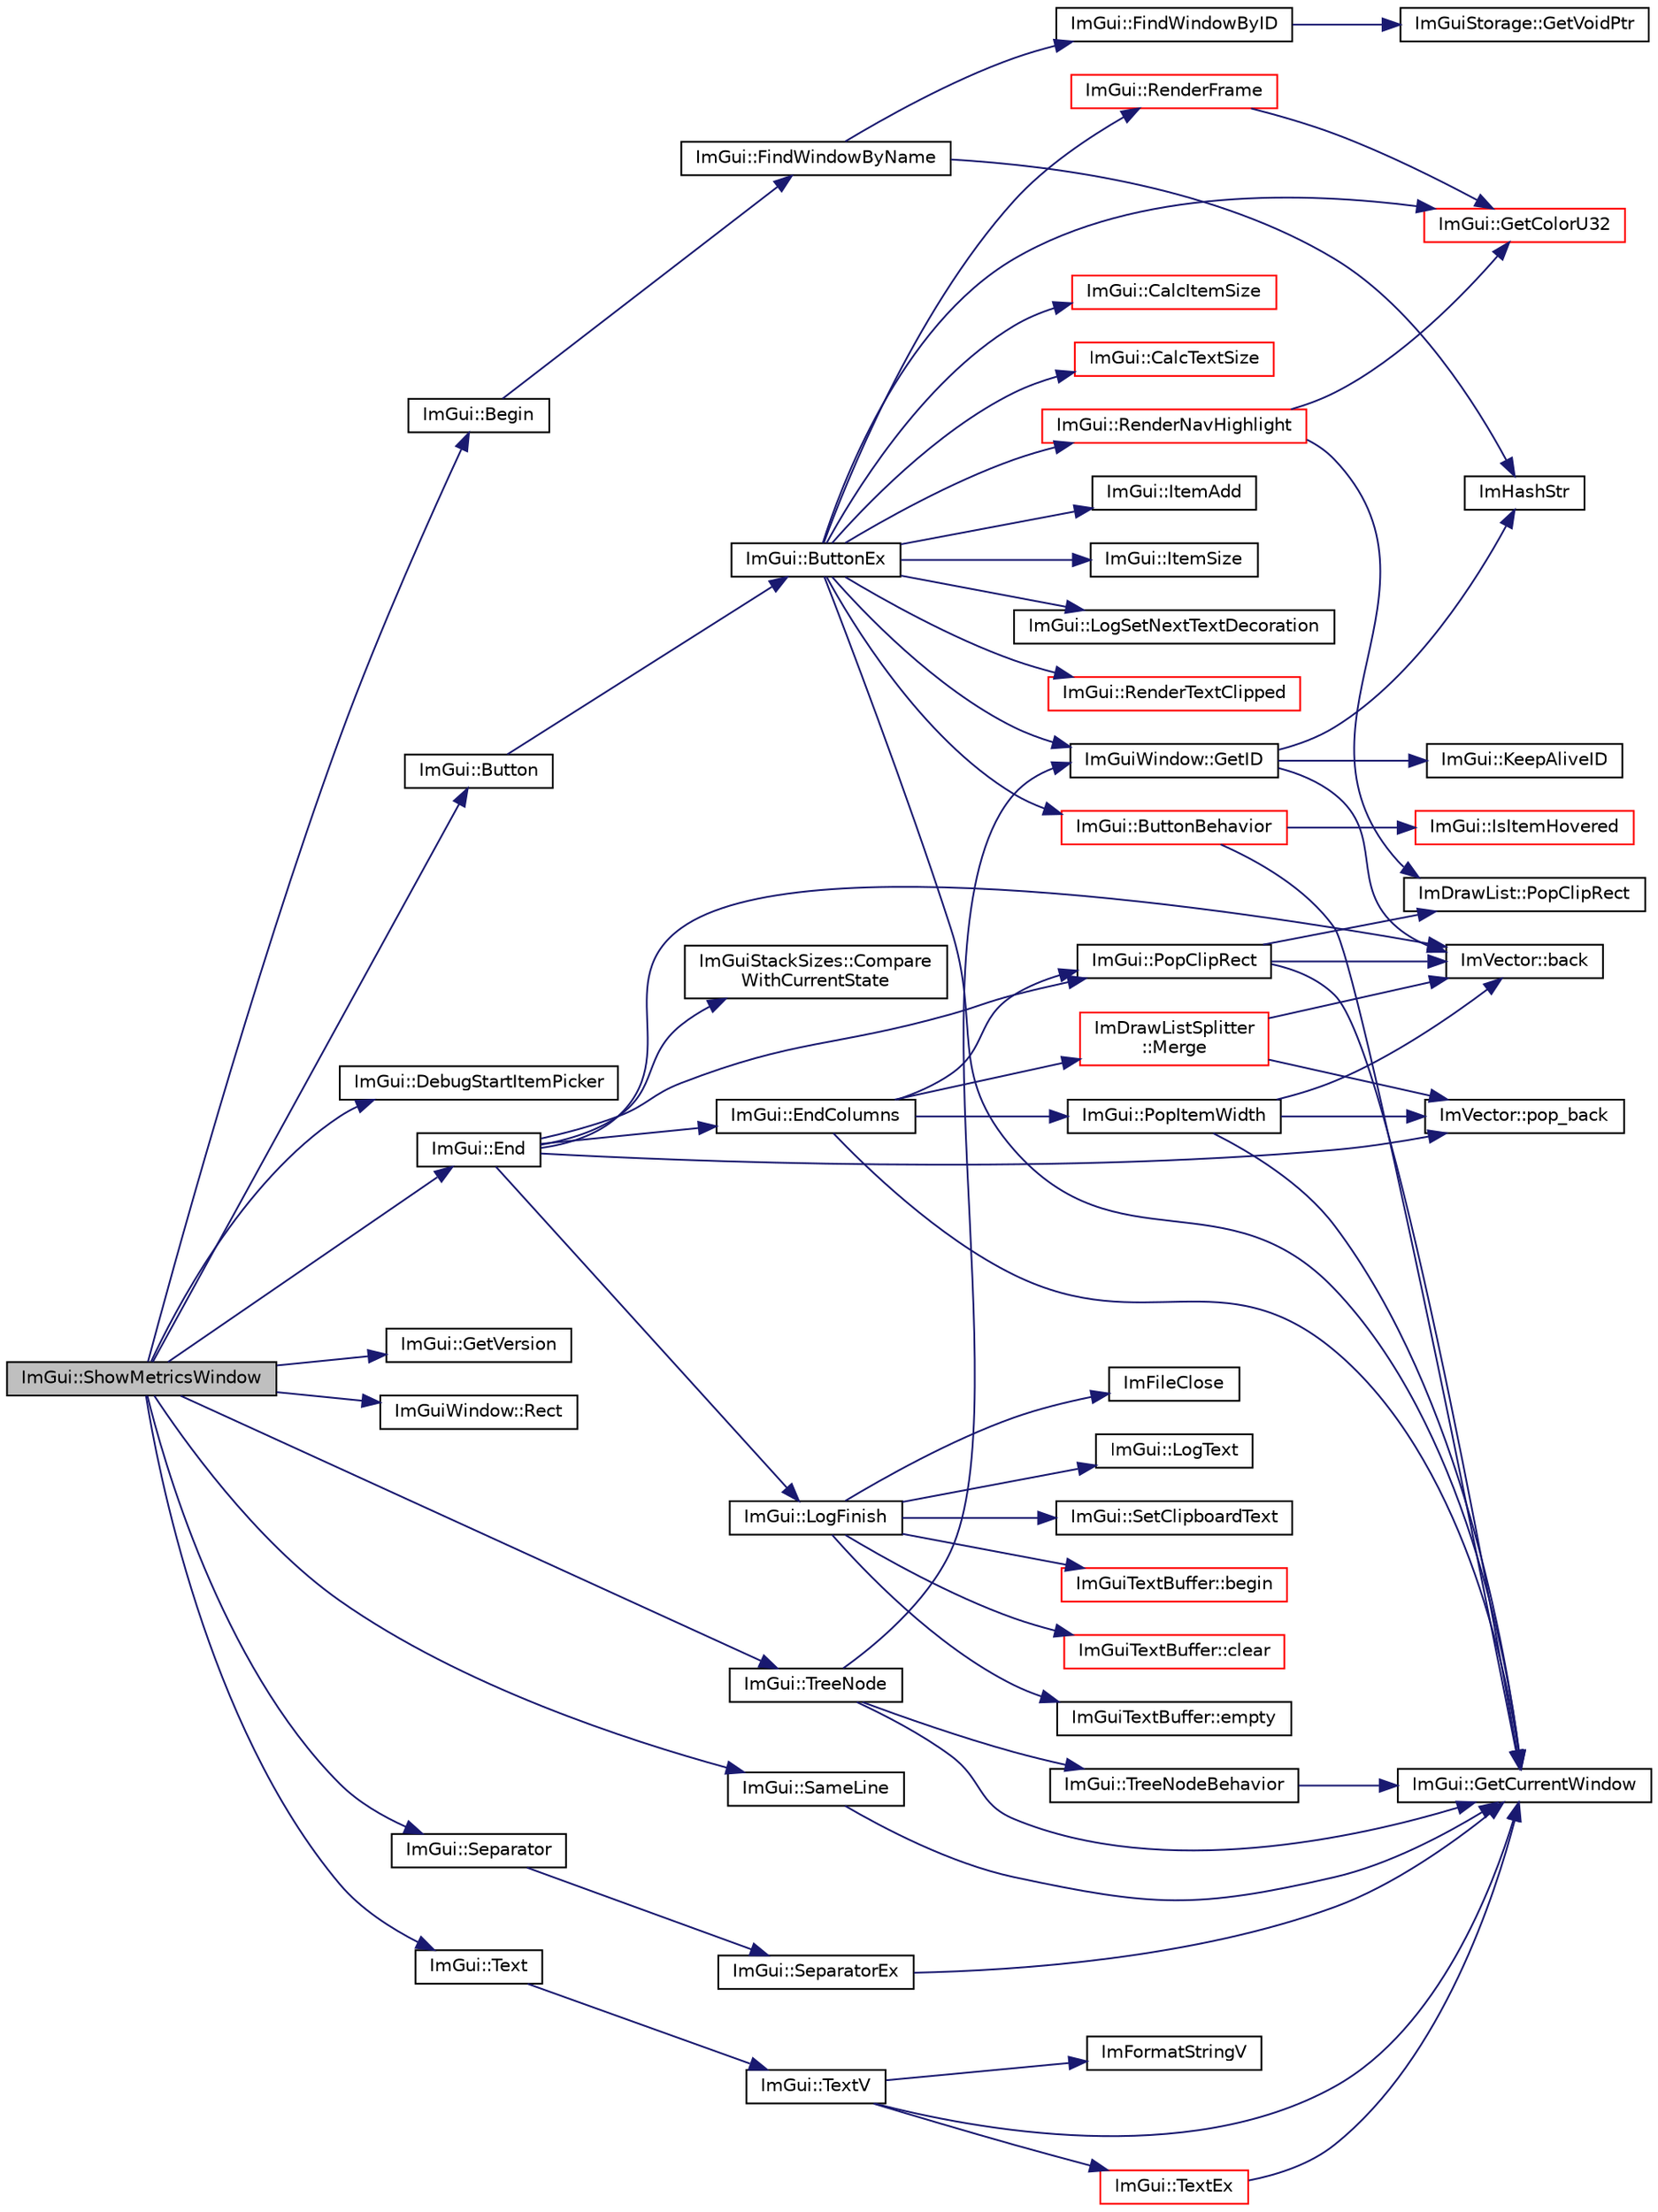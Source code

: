 digraph "ImGui::ShowMetricsWindow"
{
 // LATEX_PDF_SIZE
  edge [fontname="Helvetica",fontsize="10",labelfontname="Helvetica",labelfontsize="10"];
  node [fontname="Helvetica",fontsize="10",shape=record];
  rankdir="LR";
  Node1 [label="ImGui::ShowMetricsWindow",height=0.2,width=0.4,color="black", fillcolor="grey75", style="filled", fontcolor="black",tooltip=" "];
  Node1 -> Node2 [color="midnightblue",fontsize="10",style="solid"];
  Node2 [label="ImGui::Begin",height=0.2,width=0.4,color="black", fillcolor="white", style="filled",URL="$namespace_im_gui.html#a581e58db0bc930bafa4a5d23093a2b99",tooltip=" "];
  Node2 -> Node3 [color="midnightblue",fontsize="10",style="solid"];
  Node3 [label="ImGui::FindWindowByName",height=0.2,width=0.4,color="black", fillcolor="white", style="filled",URL="$namespace_im_gui.html#abca25f22c02e73d5eb2e9c72c4557813",tooltip=" "];
  Node3 -> Node4 [color="midnightblue",fontsize="10",style="solid"];
  Node4 [label="ImGui::FindWindowByID",height=0.2,width=0.4,color="black", fillcolor="white", style="filled",URL="$namespace_im_gui.html#a82204d8800dc3a072ddbcbd2aecc48ac",tooltip=" "];
  Node4 -> Node5 [color="midnightblue",fontsize="10",style="solid"];
  Node5 [label="ImGuiStorage::GetVoidPtr",height=0.2,width=0.4,color="black", fillcolor="white", style="filled",URL="$struct_im_gui_storage.html#aaf87a98ede89da09113b0189f6d878ca",tooltip=" "];
  Node3 -> Node6 [color="midnightblue",fontsize="10",style="solid"];
  Node6 [label="ImHashStr",height=0.2,width=0.4,color="black", fillcolor="white", style="filled",URL="$imgui_8cpp.html#acd1b12694d0365b516bf7373f182eeee",tooltip=" "];
  Node1 -> Node7 [color="midnightblue",fontsize="10",style="solid"];
  Node7 [label="ImGui::Button",height=0.2,width=0.4,color="black", fillcolor="white", style="filled",URL="$namespace_im_gui.html#a38094c568ce398db5a3abb9d3ac92030",tooltip=" "];
  Node7 -> Node8 [color="midnightblue",fontsize="10",style="solid"];
  Node8 [label="ImGui::ButtonEx",height=0.2,width=0.4,color="black", fillcolor="white", style="filled",URL="$namespace_im_gui.html#ae479220c66b039874c6e4c9e9b22849f",tooltip=" "];
  Node8 -> Node9 [color="midnightblue",fontsize="10",style="solid"];
  Node9 [label="ImGui::ButtonBehavior",height=0.2,width=0.4,color="red", fillcolor="white", style="filled",URL="$namespace_im_gui.html#a65a4f18b1bc8ce0f351687922089f374",tooltip=" "];
  Node9 -> Node10 [color="midnightblue",fontsize="10",style="solid"];
  Node10 [label="ImGui::GetCurrentWindow",height=0.2,width=0.4,color="black", fillcolor="white", style="filled",URL="$namespace_im_gui.html#a7ceba68eca2b09fb6bf1ad88037e6203",tooltip=" "];
  Node9 -> Node11 [color="midnightblue",fontsize="10",style="solid"];
  Node11 [label="ImGui::IsItemHovered",height=0.2,width=0.4,color="red", fillcolor="white", style="filled",URL="$namespace_im_gui.html#ac9a400eff3a9561d95e80486c52a660b",tooltip=" "];
  Node8 -> Node18 [color="midnightblue",fontsize="10",style="solid"];
  Node18 [label="ImGui::CalcItemSize",height=0.2,width=0.4,color="red", fillcolor="white", style="filled",URL="$namespace_im_gui.html#acaef0497f7982dd98bf215e50129cd9b",tooltip=" "];
  Node8 -> Node20 [color="midnightblue",fontsize="10",style="solid"];
  Node20 [label="ImGui::CalcTextSize",height=0.2,width=0.4,color="red", fillcolor="white", style="filled",URL="$namespace_im_gui.html#a848b9db6cc4a186751c0ecebcaadc33b",tooltip=" "];
  Node8 -> Node23 [color="midnightblue",fontsize="10",style="solid"];
  Node23 [label="ImGui::GetColorU32",height=0.2,width=0.4,color="red", fillcolor="white", style="filled",URL="$namespace_im_gui.html#a0de2d9bd347d9866511eb8d014e62556",tooltip=" "];
  Node8 -> Node10 [color="midnightblue",fontsize="10",style="solid"];
  Node8 -> Node25 [color="midnightblue",fontsize="10",style="solid"];
  Node25 [label="ImGuiWindow::GetID",height=0.2,width=0.4,color="black", fillcolor="white", style="filled",URL="$struct_im_gui_window.html#a66400a63bc0b54d7d29e08d1b1b1a42b",tooltip=" "];
  Node25 -> Node26 [color="midnightblue",fontsize="10",style="solid"];
  Node26 [label="ImVector::back",height=0.2,width=0.4,color="black", fillcolor="white", style="filled",URL="$struct_im_vector.html#a6da15f3c402099ed57078835ab942f8e",tooltip=" "];
  Node25 -> Node6 [color="midnightblue",fontsize="10",style="solid"];
  Node25 -> Node27 [color="midnightblue",fontsize="10",style="solid"];
  Node27 [label="ImGui::KeepAliveID",height=0.2,width=0.4,color="black", fillcolor="white", style="filled",URL="$namespace_im_gui.html#a85a245c78a9f7c351636bdad6e60c488",tooltip=" "];
  Node8 -> Node28 [color="midnightblue",fontsize="10",style="solid"];
  Node28 [label="ImGui::ItemAdd",height=0.2,width=0.4,color="black", fillcolor="white", style="filled",URL="$namespace_im_gui.html#a03440eafb6ce299fcb92b2d2cda147a5",tooltip=" "];
  Node8 -> Node29 [color="midnightblue",fontsize="10",style="solid"];
  Node29 [label="ImGui::ItemSize",height=0.2,width=0.4,color="black", fillcolor="white", style="filled",URL="$namespace_im_gui.html#aeeb1ec6ae6548173dbf813e7df538c48",tooltip=" "];
  Node8 -> Node30 [color="midnightblue",fontsize="10",style="solid"];
  Node30 [label="ImGui::LogSetNextTextDecoration",height=0.2,width=0.4,color="black", fillcolor="white", style="filled",URL="$namespace_im_gui.html#a66bc1e61bff5f2170bcd2d7d071eaa22",tooltip=" "];
  Node8 -> Node31 [color="midnightblue",fontsize="10",style="solid"];
  Node31 [label="ImGui::RenderFrame",height=0.2,width=0.4,color="red", fillcolor="white", style="filled",URL="$namespace_im_gui.html#a621ba649568ede3939d4f10d83b86d04",tooltip=" "];
  Node31 -> Node23 [color="midnightblue",fontsize="10",style="solid"];
  Node8 -> Node34 [color="midnightblue",fontsize="10",style="solid"];
  Node34 [label="ImGui::RenderNavHighlight",height=0.2,width=0.4,color="red", fillcolor="white", style="filled",URL="$namespace_im_gui.html#afc84af0481214603f058b6ee31d20855",tooltip=" "];
  Node34 -> Node23 [color="midnightblue",fontsize="10",style="solid"];
  Node34 -> Node35 [color="midnightblue",fontsize="10",style="solid"];
  Node35 [label="ImDrawList::PopClipRect",height=0.2,width=0.4,color="black", fillcolor="white", style="filled",URL="$struct_im_draw_list.html#a44f40c59ca755f559020f5a7fa81103a",tooltip=" "];
  Node8 -> Node37 [color="midnightblue",fontsize="10",style="solid"];
  Node37 [label="ImGui::RenderTextClipped",height=0.2,width=0.4,color="red", fillcolor="white", style="filled",URL="$namespace_im_gui.html#ab362eafae794c7364a6b96ea06f38eb9",tooltip=" "];
  Node1 -> Node42 [color="midnightblue",fontsize="10",style="solid"];
  Node42 [label="ImGui::DebugStartItemPicker",height=0.2,width=0.4,color="black", fillcolor="white", style="filled",URL="$namespace_im_gui.html#abb29f1f359c62a224ad5320734035e05",tooltip=" "];
  Node1 -> Node43 [color="midnightblue",fontsize="10",style="solid"];
  Node43 [label="ImGui::End",height=0.2,width=0.4,color="black", fillcolor="white", style="filled",URL="$namespace_im_gui.html#a5479d93794a004c67ceb6d13f37c8254",tooltip=" "];
  Node43 -> Node26 [color="midnightblue",fontsize="10",style="solid"];
  Node43 -> Node44 [color="midnightblue",fontsize="10",style="solid"];
  Node44 [label="ImGuiStackSizes::Compare\lWithCurrentState",height=0.2,width=0.4,color="black", fillcolor="white", style="filled",URL="$struct_im_gui_stack_sizes.html#aff8cf412bfbdf0a936cae963c25fac55",tooltip=" "];
  Node43 -> Node45 [color="midnightblue",fontsize="10",style="solid"];
  Node45 [label="ImGui::EndColumns",height=0.2,width=0.4,color="black", fillcolor="white", style="filled",URL="$namespace_im_gui.html#af93bed3bce5475fe4d525d744f16aa20",tooltip=" "];
  Node45 -> Node10 [color="midnightblue",fontsize="10",style="solid"];
  Node45 -> Node46 [color="midnightblue",fontsize="10",style="solid"];
  Node46 [label="ImDrawListSplitter\l::Merge",height=0.2,width=0.4,color="red", fillcolor="white", style="filled",URL="$struct_im_draw_list_splitter.html#af3fc4bad2abca9e481d476d1877ba5be",tooltip=" "];
  Node46 -> Node26 [color="midnightblue",fontsize="10",style="solid"];
  Node46 -> Node50 [color="midnightblue",fontsize="10",style="solid"];
  Node50 [label="ImVector::pop_back",height=0.2,width=0.4,color="black", fillcolor="white", style="filled",URL="$struct_im_vector.html#a3db7ce62d3c429effdb893fbf7148c1c",tooltip=" "];
  Node45 -> Node52 [color="midnightblue",fontsize="10",style="solid"];
  Node52 [label="ImGui::PopClipRect",height=0.2,width=0.4,color="black", fillcolor="white", style="filled",URL="$namespace_im_gui.html#aef1c8a6e5a3c70cb10d03d2a2a66dfd8",tooltip=" "];
  Node52 -> Node26 [color="midnightblue",fontsize="10",style="solid"];
  Node52 -> Node10 [color="midnightblue",fontsize="10",style="solid"];
  Node52 -> Node35 [color="midnightblue",fontsize="10",style="solid"];
  Node45 -> Node53 [color="midnightblue",fontsize="10",style="solid"];
  Node53 [label="ImGui::PopItemWidth",height=0.2,width=0.4,color="black", fillcolor="white", style="filled",URL="$namespace_im_gui.html#ad29a3fc0cb5dfc7f9fc7224512ce90bf",tooltip=" "];
  Node53 -> Node26 [color="midnightblue",fontsize="10",style="solid"];
  Node53 -> Node10 [color="midnightblue",fontsize="10",style="solid"];
  Node53 -> Node50 [color="midnightblue",fontsize="10",style="solid"];
  Node43 -> Node54 [color="midnightblue",fontsize="10",style="solid"];
  Node54 [label="ImGui::LogFinish",height=0.2,width=0.4,color="black", fillcolor="white", style="filled",URL="$namespace_im_gui.html#a2ebcd048d1ca025fb972e1c2e920e3f3",tooltip=" "];
  Node54 -> Node55 [color="midnightblue",fontsize="10",style="solid"];
  Node55 [label="ImGuiTextBuffer::begin",height=0.2,width=0.4,color="red", fillcolor="white", style="filled",URL="$struct_im_gui_text_buffer.html#aab6d83c6b9a8061287a4cb6135c1cab4",tooltip=" "];
  Node54 -> Node57 [color="midnightblue",fontsize="10",style="solid"];
  Node57 [label="ImGuiTextBuffer::clear",height=0.2,width=0.4,color="red", fillcolor="white", style="filled",URL="$struct_im_gui_text_buffer.html#a9e4edc9f950bc9e35d5c3b3071dbc0df",tooltip=" "];
  Node54 -> Node59 [color="midnightblue",fontsize="10",style="solid"];
  Node59 [label="ImGuiTextBuffer::empty",height=0.2,width=0.4,color="black", fillcolor="white", style="filled",URL="$struct_im_gui_text_buffer.html#affd606443a661cd0fcce0d381bc8cf98",tooltip=" "];
  Node54 -> Node60 [color="midnightblue",fontsize="10",style="solid"];
  Node60 [label="ImFileClose",height=0.2,width=0.4,color="black", fillcolor="white", style="filled",URL="$imgui_8cpp.html#ac4a6194720e9d693bc9d34e97d9465aa",tooltip=" "];
  Node54 -> Node40 [color="midnightblue",fontsize="10",style="solid"];
  Node40 [label="ImGui::LogText",height=0.2,width=0.4,color="black", fillcolor="white", style="filled",URL="$namespace_im_gui.html#aa548475d8f771ab6524d73d900a41198",tooltip=" "];
  Node54 -> Node61 [color="midnightblue",fontsize="10",style="solid"];
  Node61 [label="ImGui::SetClipboardText",height=0.2,width=0.4,color="black", fillcolor="white", style="filled",URL="$namespace_im_gui.html#aa4824a1b351c063b4aff9b9f4fb5fd4d",tooltip=" "];
  Node43 -> Node50 [color="midnightblue",fontsize="10",style="solid"];
  Node43 -> Node52 [color="midnightblue",fontsize="10",style="solid"];
  Node1 -> Node62 [color="midnightblue",fontsize="10",style="solid"];
  Node62 [label="ImGui::GetVersion",height=0.2,width=0.4,color="black", fillcolor="white", style="filled",URL="$namespace_im_gui.html#a6488c3cfa6331c8a1e93769e580ce020",tooltip=" "];
  Node1 -> Node63 [color="midnightblue",fontsize="10",style="solid"];
  Node63 [label="ImGuiWindow::Rect",height=0.2,width=0.4,color="black", fillcolor="white", style="filled",URL="$struct_im_gui_window.html#a147da28bf5d167cbe0a363c4a578dea1",tooltip=" "];
  Node1 -> Node64 [color="midnightblue",fontsize="10",style="solid"];
  Node64 [label="ImGui::SameLine",height=0.2,width=0.4,color="black", fillcolor="white", style="filled",URL="$namespace_im_gui.html#a2991c91e94f3b77a0c3411f4f3aa348e",tooltip=" "];
  Node64 -> Node10 [color="midnightblue",fontsize="10",style="solid"];
  Node1 -> Node65 [color="midnightblue",fontsize="10",style="solid"];
  Node65 [label="ImGui::Separator",height=0.2,width=0.4,color="black", fillcolor="white", style="filled",URL="$namespace_im_gui.html#a191123597a5084d003c8beac7eeb029e",tooltip=" "];
  Node65 -> Node66 [color="midnightblue",fontsize="10",style="solid"];
  Node66 [label="ImGui::SeparatorEx",height=0.2,width=0.4,color="black", fillcolor="white", style="filled",URL="$namespace_im_gui.html#ae997d49ef4c09fb4934befb88c3c94c2",tooltip=" "];
  Node66 -> Node10 [color="midnightblue",fontsize="10",style="solid"];
  Node1 -> Node67 [color="midnightblue",fontsize="10",style="solid"];
  Node67 [label="ImGui::Text",height=0.2,width=0.4,color="black", fillcolor="white", style="filled",URL="$namespace_im_gui.html#a9e7b83611fe441d54fad2effb4bf4965",tooltip=" "];
  Node67 -> Node68 [color="midnightblue",fontsize="10",style="solid"];
  Node68 [label="ImGui::TextV",height=0.2,width=0.4,color="black", fillcolor="white", style="filled",URL="$namespace_im_gui.html#a10a0d6362178c2f743092f21e1b6cd20",tooltip=" "];
  Node68 -> Node10 [color="midnightblue",fontsize="10",style="solid"];
  Node68 -> Node69 [color="midnightblue",fontsize="10",style="solid"];
  Node69 [label="ImFormatStringV",height=0.2,width=0.4,color="black", fillcolor="white", style="filled",URL="$imgui_8cpp.html#a2e0022a073d369645a0daab17f823779",tooltip=" "];
  Node68 -> Node70 [color="midnightblue",fontsize="10",style="solid"];
  Node70 [label="ImGui::TextEx",height=0.2,width=0.4,color="red", fillcolor="white", style="filled",URL="$namespace_im_gui.html#aae6420fec03511fd478d9108f31e6b5f",tooltip=" "];
  Node70 -> Node10 [color="midnightblue",fontsize="10",style="solid"];
  Node1 -> Node72 [color="midnightblue",fontsize="10",style="solid"];
  Node72 [label="ImGui::TreeNode",height=0.2,width=0.4,color="black", fillcolor="white", style="filled",URL="$namespace_im_gui.html#a4dff507ce8bbe0da9556bb50b1e60d7f",tooltip=" "];
  Node72 -> Node10 [color="midnightblue",fontsize="10",style="solid"];
  Node72 -> Node25 [color="midnightblue",fontsize="10",style="solid"];
  Node72 -> Node73 [color="midnightblue",fontsize="10",style="solid"];
  Node73 [label="ImGui::TreeNodeBehavior",height=0.2,width=0.4,color="black", fillcolor="white", style="filled",URL="$namespace_im_gui.html#a918eabf70d288e93b2519ee1eac2c0b4",tooltip=" "];
  Node73 -> Node10 [color="midnightblue",fontsize="10",style="solid"];
}
